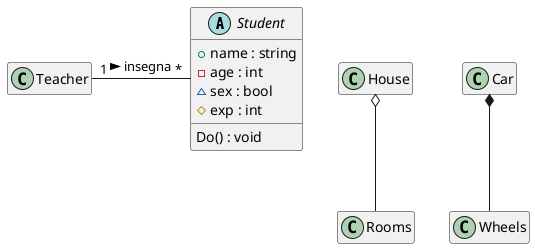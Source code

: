 @startuml

hide empty methods
hide empty fields
abstract class Student
{
    + name : string
    - age : int
    ~ sex : bool
    # exp : int
    
    Do() : void
}

House o-- Rooms
Car *-- Wheels

Teacher - Student : "1" insegna > "*"



@enduml
